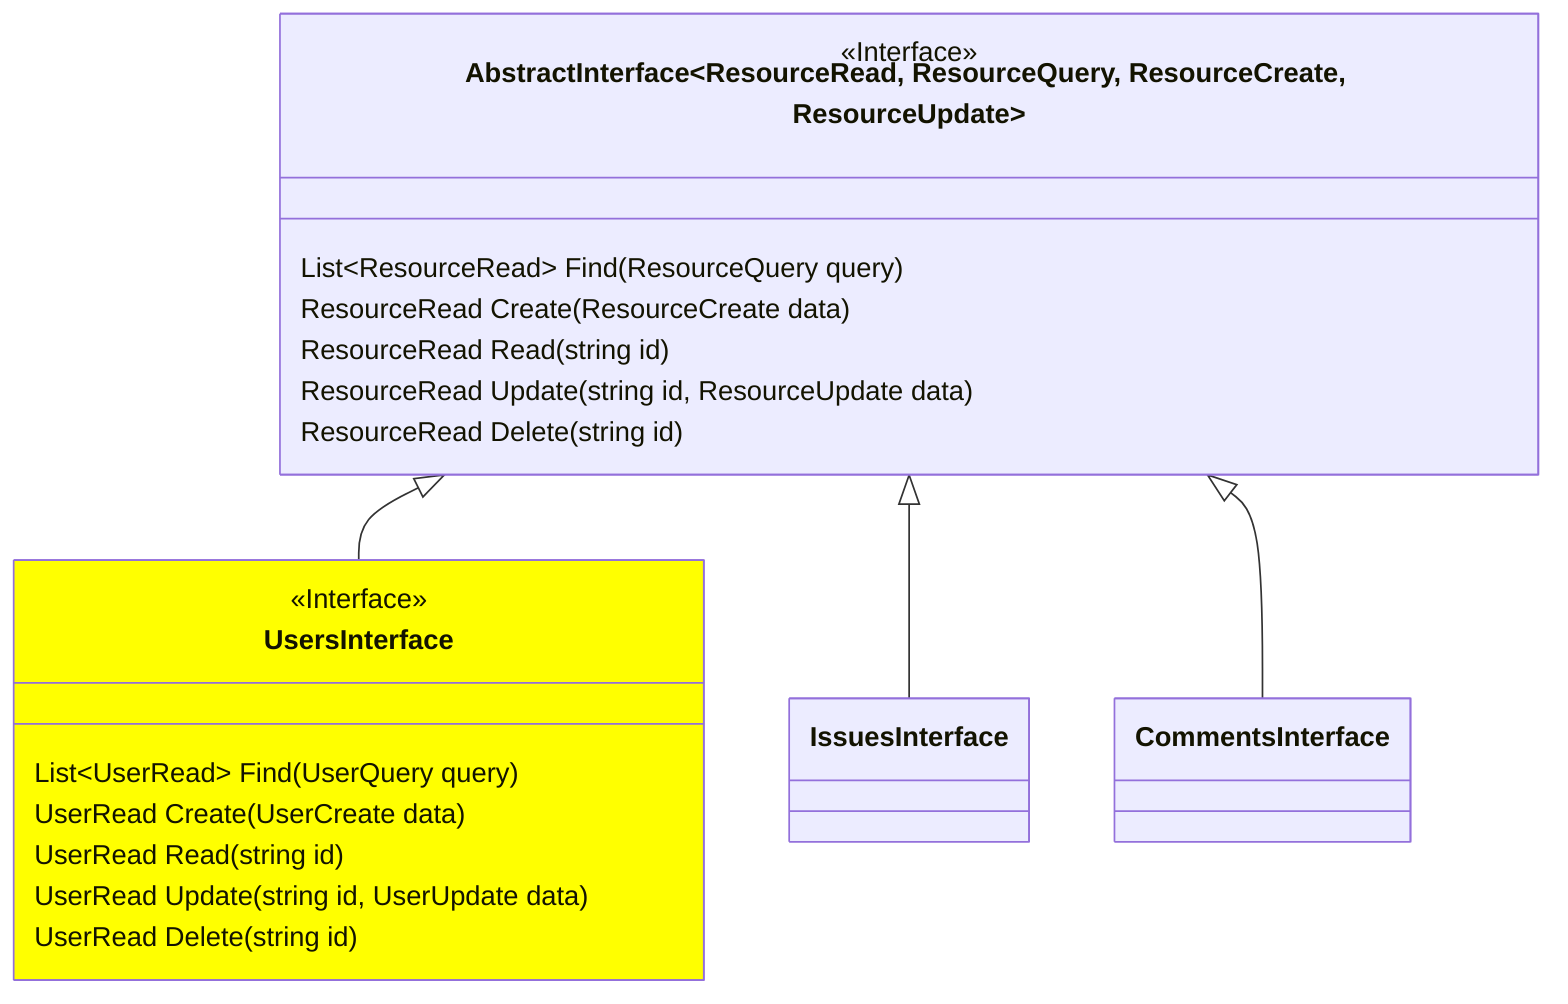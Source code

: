classDiagram

    class AbstractInterface~ResourceRead, ResourceQuery, ResourceCreate, ResourceUpdate~ {
        <<Interface>>
        List~ResourceRead~ Find(ResourceQuery query)
        ResourceRead Create(ResourceCreate data)
        ResourceRead Read(string id)
        ResourceRead Update(string id, ResourceUpdate data)
        ResourceRead Delete(string id)
    }

    class UsersInterface {
        <<Interface>>
        List~UserRead~ Find(UserQuery query)
        UserRead Create(UserCreate data)
        UserRead Read(string id)
        UserRead Update(string id, UserUpdate data)
        UserRead Delete(string id)
    }
    
    AbstractInterface <|-- UsersInterface
    AbstractInterface <|-- IssuesInterface
    AbstractInterface <|-- CommentsInterface

    style UsersInterface fill:yellow
